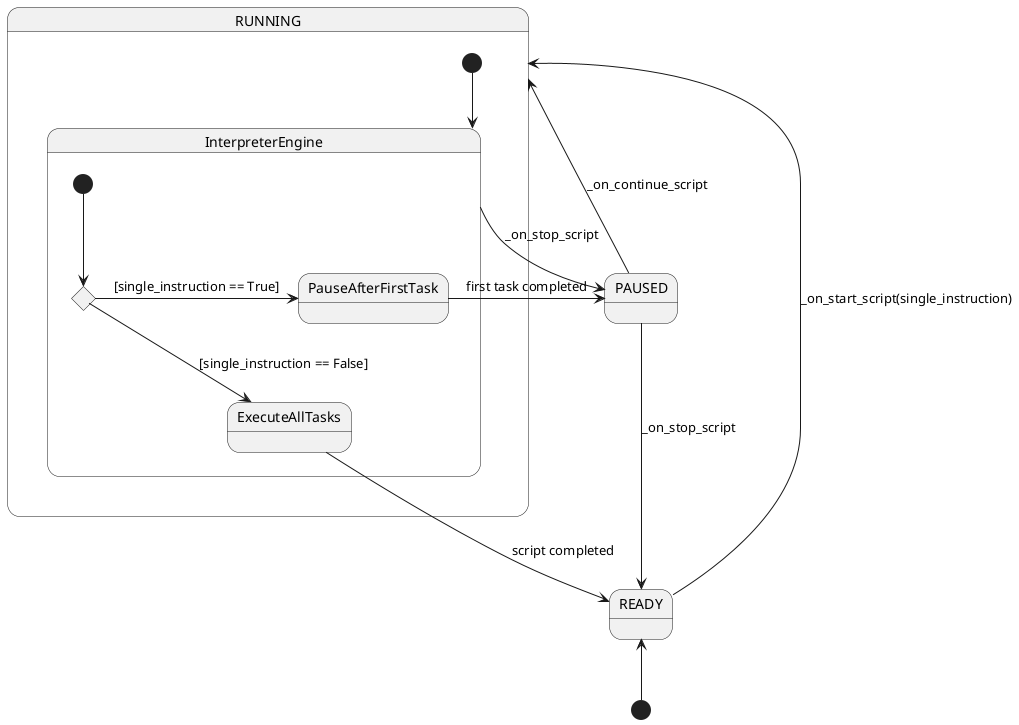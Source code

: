 @startuml Interpreter State Machine
 
[*] -u-> READY

state READY {
}

state PAUSED {
}

state RUNNING {

    state InterpreterEngine {
        state c <<choice>>
        [*] --> c
        c -d-> ExecuteAllTasks : [single_instruction == False]
        c -r-> PauseAfterFirstTask : [single_instruction == True]
        ExecuteAllTasks -d-> READY : script completed
        PauseAfterFirstTask -r-> PAUSED : first task completed
    }

    [*] --> InterpreterEngine
    InterpreterEngine --> PAUSED : _on_stop_script

}

READY -u-> RUNNING : _on_start_script(single_instruction)
PAUSED --> RUNNING : _on_continue_script
PAUSED -d-> READY : _on_stop_script


@enduml

